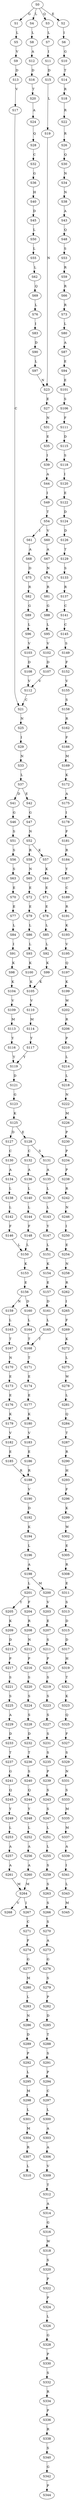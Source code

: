 strict digraph  {
	S0 -> S1 [ label = G ];
	S0 -> S2 [ label = E ];
	S0 -> S3 [ label = Q ];
	S0 -> S4 [ label = L ];
	S1 -> S5 [ label = L ];
	S2 -> S6 [ label = I ];
	S3 -> S7 [ label = L ];
	S4 -> S8 [ label = L ];
	S5 -> S9 [ label = V ];
	S6 -> S10 [ label = G ];
	S7 -> S11 [ label = I ];
	S8 -> S12 [ label = A ];
	S9 -> S13 [ label = D ];
	S10 -> S14 [ label = T ];
	S11 -> S15 [ label = D ];
	S12 -> S16 [ label = D ];
	S13 -> S17 [ label = V ];
	S14 -> S18 [ label = R ];
	S15 -> S19 [ label = L ];
	S16 -> S20 [ label = T ];
	S17 -> S21 [ label = C ];
	S18 -> S22 [ label = R ];
	S19 -> S23 [ label = N ];
	S20 -> S24 [ label = A ];
	S21 -> S25 [ label = N ];
	S22 -> S26 [ label = R ];
	S23 -> S27 [ label = E ];
	S24 -> S28 [ label = Q ];
	S25 -> S29 [ label = I ];
	S26 -> S30 [ label = Q ];
	S27 -> S31 [ label = N ];
	S28 -> S32 [ label = C ];
	S29 -> S33 [ label = N ];
	S30 -> S34 [ label = N ];
	S31 -> S35 [ label = E ];
	S32 -> S36 [ label = G ];
	S33 -> S37 [ label = L ];
	S34 -> S38 [ label = N ];
	S35 -> S39 [ label = I ];
	S36 -> S40 [ label = H ];
	S37 -> S41 [ label = D ];
	S37 -> S42 [ label = E ];
	S38 -> S43 [ label = A ];
	S39 -> S44 [ label = A ];
	S40 -> S45 [ label = D ];
	S41 -> S46 [ label = G ];
	S42 -> S47 [ label = G ];
	S43 -> S48 [ label = Q ];
	S44 -> S49 [ label = I ];
	S45 -> S50 [ label = L ];
	S46 -> S51 [ label = S ];
	S47 -> S52 [ label = N ];
	S48 -> S53 [ label = S ];
	S49 -> S54 [ label = T ];
	S50 -> S55 [ label = L ];
	S51 -> S56 [ label = S ];
	S52 -> S57 [ label = K ];
	S52 -> S58 [ label = R ];
	S53 -> S59 [ label = R ];
	S54 -> S60 [ label = V ];
	S54 -> S61 [ label = I ];
	S55 -> S62 [ label = L ];
	S56 -> S63 [ label = S ];
	S57 -> S64 [ label = K ];
	S58 -> S65 [ label = N ];
	S59 -> S66 [ label = R ];
	S60 -> S67 [ label = A ];
	S61 -> S68 [ label = A ];
	S62 -> S69 [ label = Q ];
	S63 -> S70 [ label = E ];
	S64 -> S71 [ label = E ];
	S65 -> S72 [ label = E ];
	S66 -> S73 [ label = R ];
	S67 -> S74 [ label = N ];
	S68 -> S75 [ label = D ];
	S69 -> S76 [ label = L ];
	S70 -> S77 [ label = E ];
	S71 -> S78 [ label = E ];
	S72 -> S79 [ label = E ];
	S73 -> S80 [ label = L ];
	S74 -> S81 [ label = R ];
	S75 -> S82 [ label = R ];
	S76 -> S83 [ label = I ];
	S77 -> S84 [ label = L ];
	S78 -> S85 [ label = L ];
	S79 -> S86 [ label = L ];
	S80 -> S87 [ label = A ];
	S81 -> S88 [ label = G ];
	S82 -> S89 [ label = G ];
	S83 -> S90 [ label = D ];
	S84 -> S91 [ label = I ];
	S85 -> S92 [ label = L ];
	S86 -> S93 [ label = L ];
	S87 -> S94 [ label = E ];
	S88 -> S95 [ label = L ];
	S89 -> S96 [ label = L ];
	S90 -> S97 [ label = L ];
	S91 -> S98 [ label = K ];
	S92 -> S99 [ label = K ];
	S93 -> S100 [ label = K ];
	S94 -> S101 [ label = E ];
	S95 -> S102 [ label = V ];
	S96 -> S103 [ label = V ];
	S97 -> S23 [ label = N ];
	S98 -> S104 [ label = K ];
	S99 -> S105 [ label = K ];
	S100 -> S105 [ label = K ];
	S101 -> S106 [ label = S ];
	S102 -> S107 [ label = D ];
	S103 -> S108 [ label = D ];
	S104 -> S109 [ label = V ];
	S105 -> S110 [ label = V ];
	S106 -> S111 [ label = F ];
	S107 -> S112 [ label = V ];
	S108 -> S112 [ label = V ];
	S109 -> S113 [ label = M ];
	S110 -> S114 [ label = M ];
	S111 -> S115 [ label = D ];
	S112 -> S21 [ label = C ];
	S113 -> S116 [ label = Y ];
	S114 -> S117 [ label = Y ];
	S115 -> S118 [ label = S ];
	S116 -> S119 [ label = Y ];
	S117 -> S119 [ label = Y ];
	S118 -> S120 [ label = I ];
	S119 -> S121 [ label = D ];
	S120 -> S122 [ label = E ];
	S121 -> S123 [ label = G ];
	S122 -> S124 [ label = D ];
	S123 -> S125 [ label = K ];
	S124 -> S126 [ label = D ];
	S125 -> S127 [ label = D ];
	S125 -> S128 [ label = E ];
	S126 -> S129 [ label = T ];
	S127 -> S130 [ label = C ];
	S128 -> S131 [ label = S ];
	S128 -> S132 [ label = C ];
	S129 -> S133 [ label = S ];
	S130 -> S134 [ label = A ];
	S131 -> S135 [ label = A ];
	S132 -> S136 [ label = A ];
	S133 -> S137 [ label = R ];
	S134 -> S138 [ label = L ];
	S135 -> S139 [ label = L ];
	S136 -> S140 [ label = L ];
	S137 -> S141 [ label = C ];
	S138 -> S142 [ label = L ];
	S139 -> S143 [ label = L ];
	S140 -> S144 [ label = L ];
	S141 -> S145 [ label = C ];
	S142 -> S146 [ label = F ];
	S143 -> S147 [ label = Y ];
	S144 -> S148 [ label = F ];
	S145 -> S149 [ label = S ];
	S146 -> S150 [ label = L ];
	S147 -> S151 [ label = L ];
	S148 -> S150 [ label = L ];
	S149 -> S152 [ label = F ];
	S150 -> S153 [ label = K ];
	S151 -> S154 [ label = K ];
	S152 -> S155 [ label = V ];
	S153 -> S156 [ label = E ];
	S154 -> S157 [ label = E ];
	S155 -> S158 [ label = S ];
	S156 -> S159 [ label = N ];
	S156 -> S160 [ label = D ];
	S157 -> S161 [ label = D ];
	S158 -> S162 [ label = R ];
	S159 -> S163 [ label = L ];
	S160 -> S164 [ label = L ];
	S161 -> S165 [ label = L ];
	S162 -> S166 [ label = F ];
	S163 -> S167 [ label = T ];
	S164 -> S168 [ label = T ];
	S165 -> S168 [ label = T ];
	S166 -> S169 [ label = M ];
	S167 -> S170 [ label = N ];
	S168 -> S171 [ label = T ];
	S169 -> S172 [ label = K ];
	S170 -> S173 [ label = E ];
	S171 -> S174 [ label = E ];
	S172 -> S175 [ label = A ];
	S173 -> S176 [ label = E ];
	S174 -> S177 [ label = E ];
	S175 -> S178 [ label = I ];
	S176 -> S179 [ label = K ];
	S177 -> S180 [ label = K ];
	S178 -> S181 [ label = F ];
	S179 -> S182 [ label = V ];
	S180 -> S183 [ label = V ];
	S181 -> S184 [ label = R ];
	S182 -> S185 [ label = E ];
	S183 -> S186 [ label = E ];
	S184 -> S187 [ label = Y ];
	S185 -> S188 [ label = R ];
	S186 -> S188 [ label = R ];
	S187 -> S189 [ label = C ];
	S188 -> S190 [ label = V ];
	S189 -> S191 [ label = R ];
	S190 -> S192 [ label = D ];
	S191 -> S193 [ label = K ];
	S192 -> S194 [ label = K ];
	S193 -> S195 [ label = V ];
	S194 -> S196 [ label = L ];
	S195 -> S197 [ label = Q ];
	S196 -> S198 [ label = A ];
	S197 -> S199 [ label = K ];
	S198 -> S200 [ label = M ];
	S198 -> S201 [ label = L ];
	S199 -> S202 [ label = W ];
	S200 -> S203 [ label = V ];
	S201 -> S204 [ label = F ];
	S201 -> S205 [ label = Y ];
	S202 -> S206 [ label = R ];
	S203 -> S207 [ label = E ];
	S204 -> S208 [ label = R ];
	S205 -> S209 [ label = K ];
	S206 -> S210 [ label = P ];
	S207 -> S211 [ label = S ];
	S208 -> S212 [ label = N ];
	S209 -> S213 [ label = D ];
	S210 -> S214 [ label = L ];
	S211 -> S215 [ label = P ];
	S212 -> S216 [ label = P ];
	S213 -> S217 [ label = P ];
	S214 -> S218 [ label = L ];
	S215 -> S219 [ label = S ];
	S216 -> S220 [ label = S ];
	S217 -> S221 [ label = S ];
	S218 -> S222 [ label = N ];
	S219 -> S223 [ label = S ];
	S220 -> S224 [ label = S ];
	S221 -> S225 [ label = S ];
	S222 -> S226 [ label = M ];
	S223 -> S227 [ label = S ];
	S224 -> S228 [ label = S ];
	S225 -> S229 [ label = A ];
	S226 -> S230 [ label = P ];
	S227 -> S231 [ label = S ];
	S228 -> S232 [ label = D ];
	S229 -> S233 [ label = D ];
	S230 -> S234 [ label = P ];
	S231 -> S235 [ label = S ];
	S232 -> S236 [ label = T ];
	S233 -> S237 [ label = T ];
	S234 -> S238 [ label = P ];
	S235 -> S239 [ label = P ];
	S236 -> S240 [ label = S ];
	S237 -> S241 [ label = G ];
	S238 -> S242 [ label = R ];
	S239 -> S243 [ label = S ];
	S240 -> S244 [ label = Q ];
	S241 -> S245 [ label = Q ];
	S242 -> S246 [ label = N ];
	S243 -> S247 [ label = S ];
	S244 -> S248 [ label = Y ];
	S245 -> S249 [ label = Y ];
	S246 -> S250 [ label = I ];
	S247 -> S251 [ label = L ];
	S248 -> S252 [ label = L ];
	S249 -> S253 [ label = L ];
	S250 -> S254 [ label = E ];
	S251 -> S255 [ label = L ];
	S252 -> S256 [ label = A ];
	S253 -> S257 [ label = A ];
	S254 -> S258 [ label = N ];
	S255 -> S259 [ label = S ];
	S256 -> S260 [ label = A ];
	S257 -> S261 [ label = A ];
	S258 -> S262 [ label = R ];
	S259 -> S263 [ label = S ];
	S260 -> S264 [ label = M ];
	S261 -> S264 [ label = M ];
	S262 -> S265 [ label = I ];
	S263 -> S266 [ label = S ];
	S264 -> S267 [ label = I ];
	S264 -> S268 [ label = V ];
	S265 -> S269 [ label = F ];
	S266 -> S270 [ label = S ];
	S267 -> S271 [ label = C ];
	S269 -> S272 [ label = K ];
	S270 -> S273 [ label = A ];
	S271 -> S274 [ label = F ];
	S272 -> S275 [ label = L ];
	S273 -> S276 [ label = G ];
	S274 -> S277 [ label = G ];
	S275 -> S278 [ label = W ];
	S276 -> S279 [ label = S ];
	S277 -> S280 [ label = M ];
	S278 -> S281 [ label = L ];
	S279 -> S282 [ label = P ];
	S280 -> S283 [ label = L ];
	S281 -> S284 [ label = Q ];
	S282 -> S285 [ label = D ];
	S283 -> S286 [ label = N ];
	S284 -> S287 [ label = T ];
	S285 -> S288 [ label = T ];
	S286 -> S289 [ label = D ];
	S287 -> S290 [ label = R ];
	S288 -> S291 [ label = S ];
	S289 -> S292 [ label = P ];
	S290 -> S293 [ label = H ];
	S291 -> S294 [ label = P ];
	S292 -> S295 [ label = L ];
	S293 -> S296 [ label = F ];
	S294 -> S297 [ label = C ];
	S295 -> S298 [ label = M ];
	S296 -> S299 [ label = K ];
	S297 -> S300 [ label = L ];
	S298 -> S301 [ label = L ];
	S299 -> S302 [ label = W ];
	S300 -> S303 [ label = A ];
	S301 -> S304 [ label = M ];
	S302 -> S305 [ label = E ];
	S303 -> S306 [ label = A ];
	S304 -> S307 [ label = R ];
	S305 -> S308 [ label = R ];
	S306 -> S309 [ label = V ];
	S307 -> S310 [ label = L ];
	S308 -> S311 [ label = E ];
	S309 -> S312 [ label = T ];
	S311 -> S313 [ label = S ];
	S312 -> S314 [ label = A ];
	S313 -> S315 [ label = D ];
	S314 -> S316 [ label = G ];
	S315 -> S317 [ label = D ];
	S316 -> S318 [ label = W ];
	S317 -> S319 [ label = H ];
	S318 -> S320 [ label = S ];
	S319 -> S321 [ label = T ];
	S320 -> S322 [ label = P ];
	S321 -> S323 [ label = K ];
	S322 -> S324 [ label = P ];
	S323 -> S325 [ label = Q ];
	S324 -> S326 [ label = L ];
	S325 -> S327 [ label = F ];
	S326 -> S328 [ label = G ];
	S327 -> S329 [ label = S ];
	S328 -> S330 [ label = P ];
	S329 -> S331 [ label = N ];
	S330 -> S332 [ label = S ];
	S331 -> S333 [ label = S ];
	S332 -> S334 [ label = R ];
	S333 -> S335 [ label = M ];
	S334 -> S336 [ label = P ];
	S335 -> S337 [ label = M ];
	S336 -> S338 [ label = R ];
	S337 -> S339 [ label = A ];
	S338 -> S340 [ label = S ];
	S339 -> S341 [ label = I ];
	S340 -> S342 [ label = G ];
	S341 -> S343 [ label = L ];
	S342 -> S344 [ label = P ];
	S343 -> S345 [ label = M ];
}

